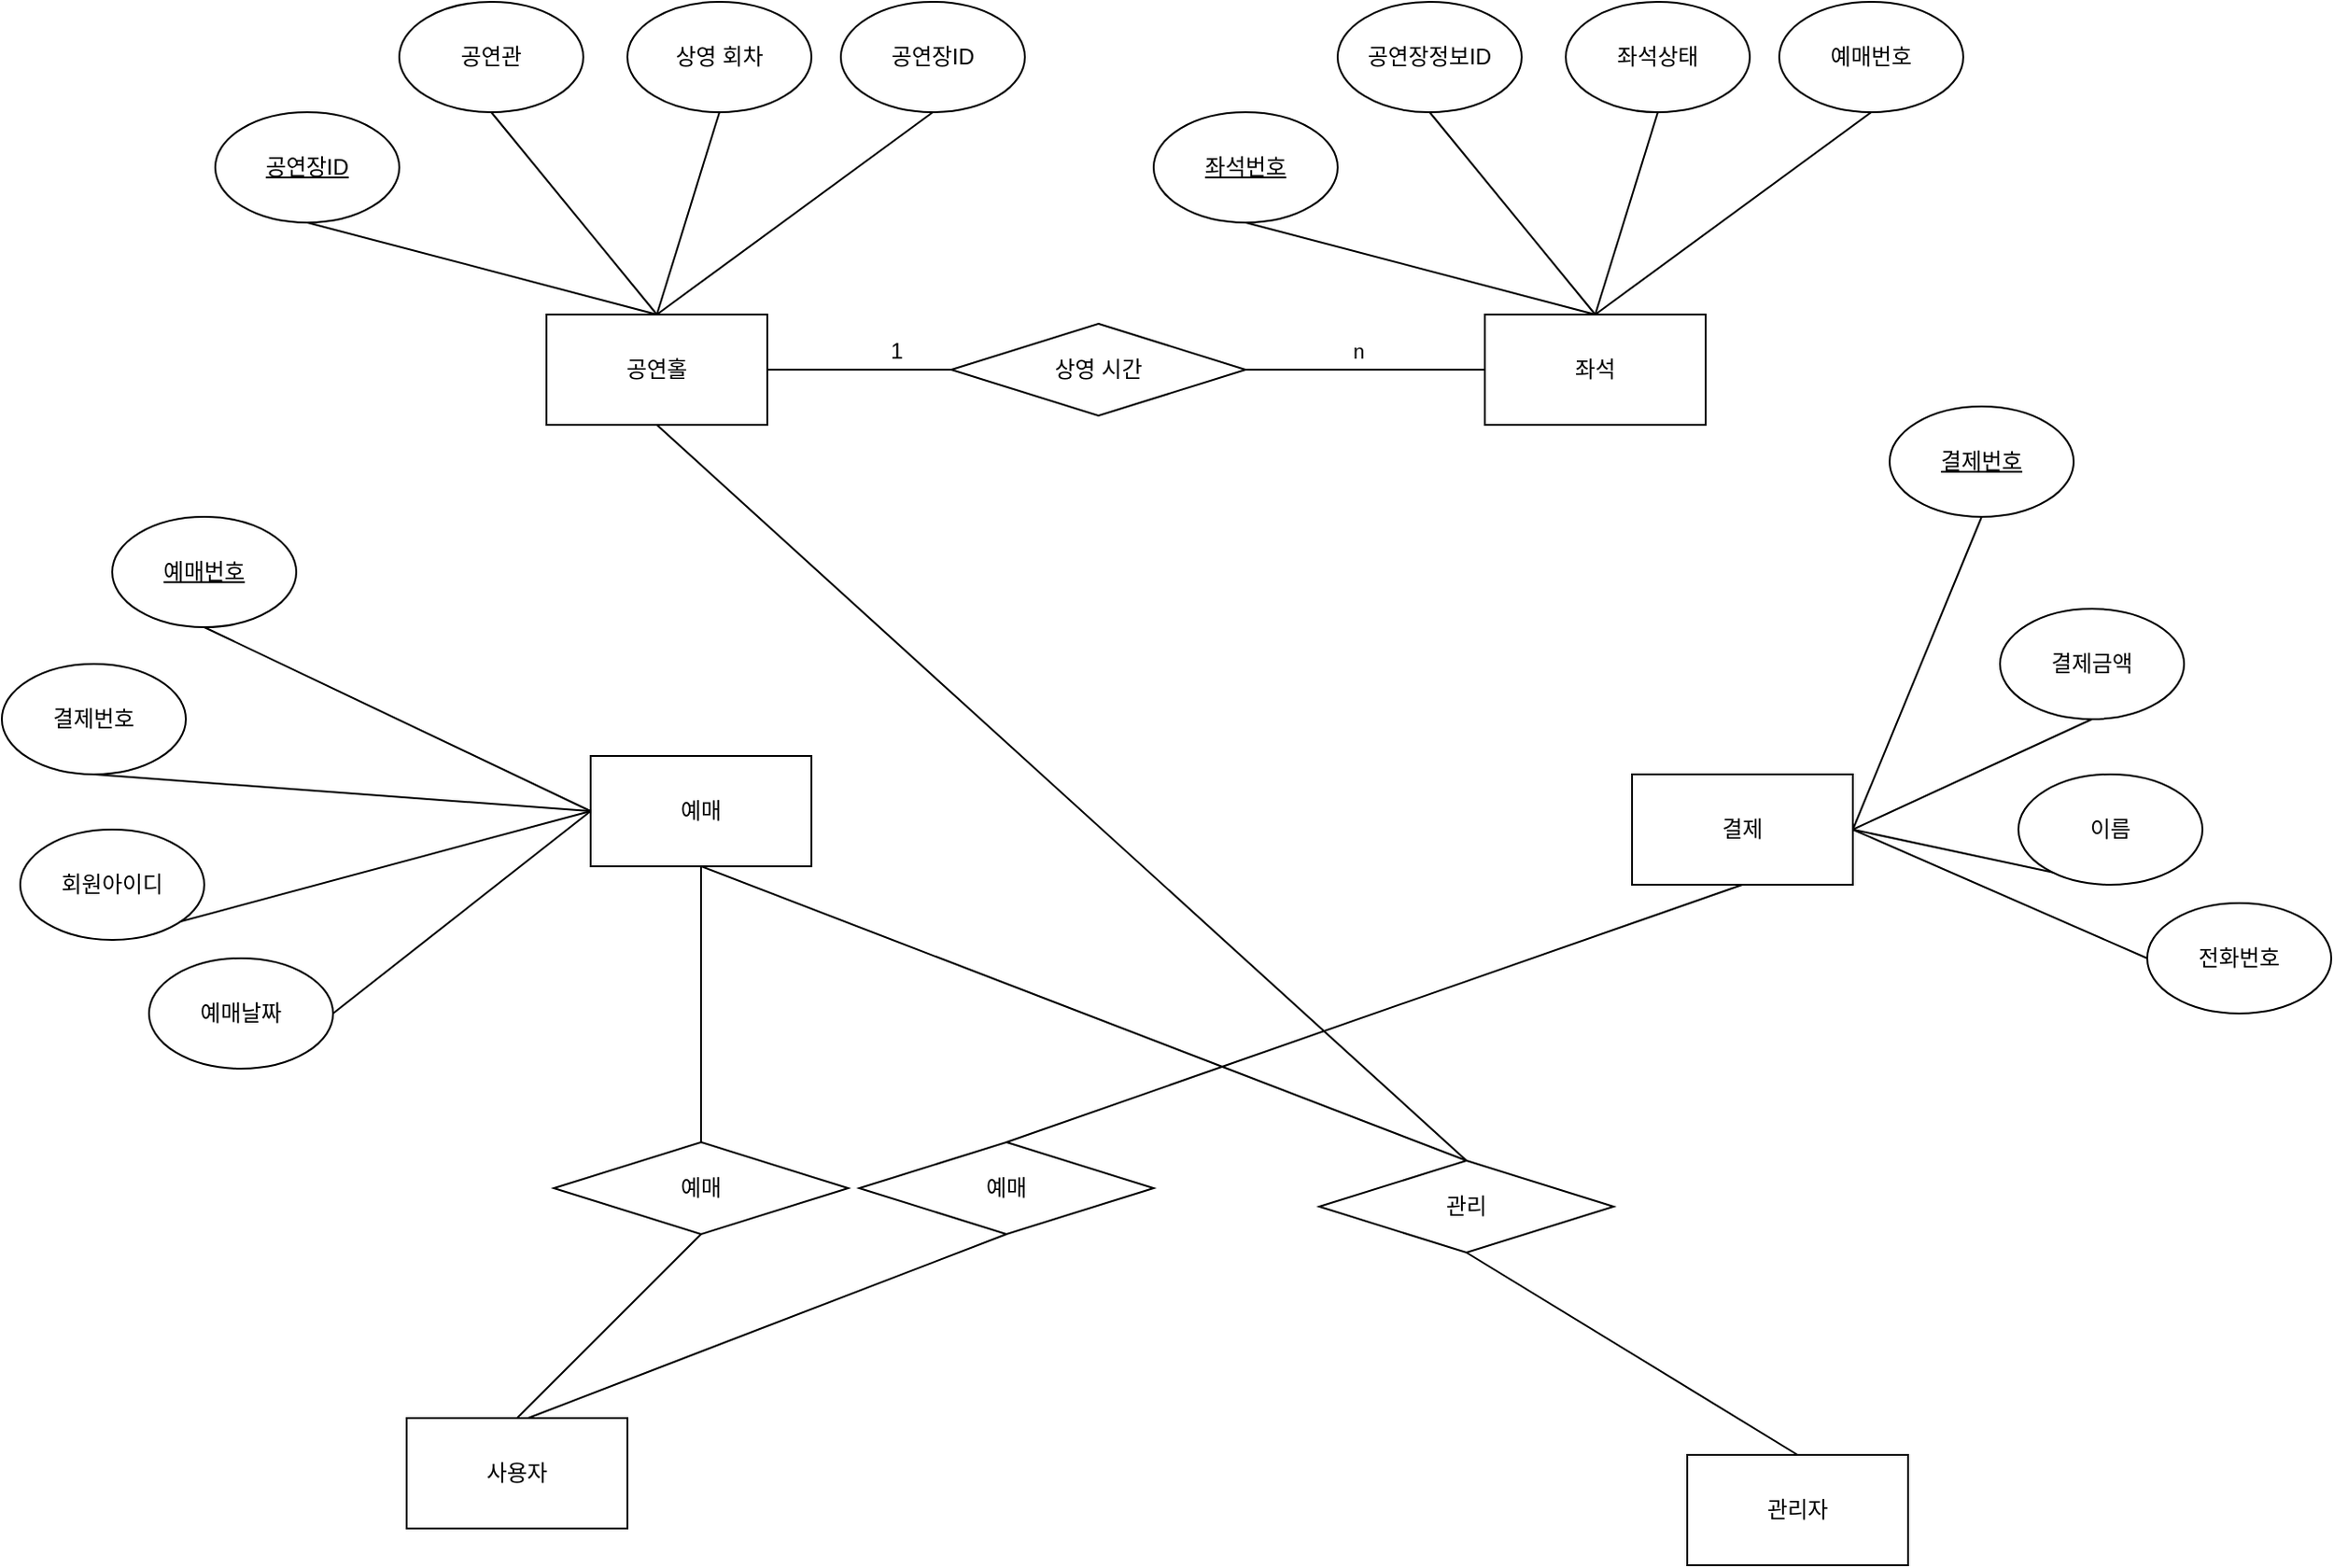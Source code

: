 <mxfile version="21.0.6" type="device"><diagram name="페이지-1" id="c51uTDBn1GBcWXDLXXov"><mxGraphModel dx="1050" dy="573" grid="1" gridSize="10" guides="1" tooltips="1" connect="1" arrows="1" fold="1" page="1" pageScale="1" pageWidth="827" pageHeight="1169" math="0" shadow="0"><root><mxCell id="0"/><mxCell id="1" parent="0"/><mxCell id="e245ka6OgNEbkDZHoFYK-1" value="공연홀" style="rounded=0;whiteSpace=wrap;html=1;" parent="1" vertex="1"><mxGeometry x="320" y="200" width="120" height="60" as="geometry"/></mxCell><mxCell id="e245ka6OgNEbkDZHoFYK-2" value="" style="endArrow=none;html=1;rounded=0;exitX=0.5;exitY=0;exitDx=0;exitDy=0;entryX=0.5;entryY=1;entryDx=0;entryDy=0;" parent="1" source="e245ka6OgNEbkDZHoFYK-1" target="e245ka6OgNEbkDZHoFYK-7" edge="1"><mxGeometry width="50" height="50" relative="1" as="geometry"><mxPoint x="410" y="130" as="sourcePoint"/><mxPoint x="490" y="150" as="targetPoint"/></mxGeometry></mxCell><mxCell id="e245ka6OgNEbkDZHoFYK-3" value="" style="endArrow=none;html=1;rounded=0;exitX=0.5;exitY=1;exitDx=0;exitDy=0;" parent="1" source="e245ka6OgNEbkDZHoFYK-6" edge="1"><mxGeometry width="50" height="50" relative="1" as="geometry"><mxPoint x="380" y="160" as="sourcePoint"/><mxPoint x="380" y="200" as="targetPoint"/></mxGeometry></mxCell><mxCell id="e245ka6OgNEbkDZHoFYK-4" value="" style="endArrow=none;html=1;rounded=0;exitX=0.5;exitY=1;exitDx=0;exitDy=0;" parent="1" source="e245ka6OgNEbkDZHoFYK-8" edge="1"><mxGeometry width="50" height="50" relative="1" as="geometry"><mxPoint x="210" y="140" as="sourcePoint"/><mxPoint x="380" y="200" as="targetPoint"/></mxGeometry></mxCell><mxCell id="e245ka6OgNEbkDZHoFYK-6" value="공연관" style="ellipse;whiteSpace=wrap;html=1;" parent="1" vertex="1"><mxGeometry x="240" y="30" width="100" height="60" as="geometry"/></mxCell><mxCell id="e245ka6OgNEbkDZHoFYK-7" value="상영 회차" style="ellipse;whiteSpace=wrap;html=1;" parent="1" vertex="1"><mxGeometry x="364" y="30" width="100" height="60" as="geometry"/></mxCell><mxCell id="e245ka6OgNEbkDZHoFYK-8" value="&lt;u&gt;공연장ID&lt;/u&gt;" style="ellipse;whiteSpace=wrap;html=1;" parent="1" vertex="1"><mxGeometry x="140" y="90" width="100" height="60" as="geometry"/></mxCell><mxCell id="e245ka6OgNEbkDZHoFYK-10" value="공연장ID" style="ellipse;whiteSpace=wrap;html=1;" parent="1" vertex="1"><mxGeometry x="480" y="30" width="100" height="60" as="geometry"/></mxCell><mxCell id="e245ka6OgNEbkDZHoFYK-11" value="" style="endArrow=none;html=1;rounded=0;exitX=0.5;exitY=0;exitDx=0;exitDy=0;entryX=0.5;entryY=1;entryDx=0;entryDy=0;" parent="1" source="e245ka6OgNEbkDZHoFYK-1" target="e245ka6OgNEbkDZHoFYK-10" edge="1"><mxGeometry width="50" height="50" relative="1" as="geometry"><mxPoint x="390" y="210" as="sourcePoint"/><mxPoint x="424" y="100" as="targetPoint"/></mxGeometry></mxCell><mxCell id="e245ka6OgNEbkDZHoFYK-12" value="좌석" style="rounded=0;whiteSpace=wrap;html=1;" parent="1" vertex="1"><mxGeometry x="830" y="200" width="120" height="60" as="geometry"/></mxCell><mxCell id="e245ka6OgNEbkDZHoFYK-13" value="" style="endArrow=none;html=1;rounded=0;exitX=0.5;exitY=0;exitDx=0;exitDy=0;entryX=0.5;entryY=1;entryDx=0;entryDy=0;" parent="1" source="e245ka6OgNEbkDZHoFYK-12" target="e245ka6OgNEbkDZHoFYK-17" edge="1"><mxGeometry width="50" height="50" relative="1" as="geometry"><mxPoint x="920" y="130" as="sourcePoint"/><mxPoint x="1000" y="150" as="targetPoint"/></mxGeometry></mxCell><mxCell id="e245ka6OgNEbkDZHoFYK-14" value="" style="endArrow=none;html=1;rounded=0;exitX=0.5;exitY=1;exitDx=0;exitDy=0;" parent="1" source="e245ka6OgNEbkDZHoFYK-16" edge="1"><mxGeometry width="50" height="50" relative="1" as="geometry"><mxPoint x="890" y="160" as="sourcePoint"/><mxPoint x="890" y="200" as="targetPoint"/></mxGeometry></mxCell><mxCell id="e245ka6OgNEbkDZHoFYK-15" value="" style="endArrow=none;html=1;rounded=0;exitX=0.5;exitY=1;exitDx=0;exitDy=0;" parent="1" source="e245ka6OgNEbkDZHoFYK-18" edge="1"><mxGeometry width="50" height="50" relative="1" as="geometry"><mxPoint x="720" y="140" as="sourcePoint"/><mxPoint x="890" y="200" as="targetPoint"/></mxGeometry></mxCell><mxCell id="e245ka6OgNEbkDZHoFYK-16" value="공연장정보ID" style="ellipse;whiteSpace=wrap;html=1;" parent="1" vertex="1"><mxGeometry x="750" y="30" width="100" height="60" as="geometry"/></mxCell><mxCell id="e245ka6OgNEbkDZHoFYK-17" value="좌석상태" style="ellipse;whiteSpace=wrap;html=1;" parent="1" vertex="1"><mxGeometry x="874" y="30" width="100" height="60" as="geometry"/></mxCell><mxCell id="e245ka6OgNEbkDZHoFYK-18" value="&lt;u&gt;좌석번호&lt;/u&gt;" style="ellipse;whiteSpace=wrap;html=1;" parent="1" vertex="1"><mxGeometry x="650" y="90" width="100" height="60" as="geometry"/></mxCell><mxCell id="e245ka6OgNEbkDZHoFYK-19" value="예매번호" style="ellipse;whiteSpace=wrap;html=1;" parent="1" vertex="1"><mxGeometry x="990" y="30" width="100" height="60" as="geometry"/></mxCell><mxCell id="e245ka6OgNEbkDZHoFYK-20" value="" style="endArrow=none;html=1;rounded=0;exitX=0.5;exitY=0;exitDx=0;exitDy=0;entryX=0.5;entryY=1;entryDx=0;entryDy=0;" parent="1" source="e245ka6OgNEbkDZHoFYK-12" target="e245ka6OgNEbkDZHoFYK-19" edge="1"><mxGeometry width="50" height="50" relative="1" as="geometry"><mxPoint x="900" y="210" as="sourcePoint"/><mxPoint x="934" y="100" as="targetPoint"/></mxGeometry></mxCell><mxCell id="e245ka6OgNEbkDZHoFYK-21" value="예매" style="rounded=0;whiteSpace=wrap;html=1;" parent="1" vertex="1"><mxGeometry x="344" y="440" width="120" height="60" as="geometry"/></mxCell><mxCell id="e245ka6OgNEbkDZHoFYK-22" value="" style="endArrow=none;html=1;rounded=0;entryX=0.5;entryY=1;entryDx=0;entryDy=0;" parent="1" target="e245ka6OgNEbkDZHoFYK-26" edge="1"><mxGeometry width="50" height="50" relative="1" as="geometry"><mxPoint x="344" y="470" as="sourcePoint"/><mxPoint x="288" y="450" as="targetPoint"/></mxGeometry></mxCell><mxCell id="e245ka6OgNEbkDZHoFYK-23" value="" style="endArrow=none;html=1;rounded=0;exitX=0.5;exitY=1;exitDx=0;exitDy=0;" parent="1" source="e245ka6OgNEbkDZHoFYK-25" edge="1"><mxGeometry width="50" height="50" relative="1" as="geometry"><mxPoint x="178" y="460" as="sourcePoint"/><mxPoint x="344" y="470" as="targetPoint"/></mxGeometry></mxCell><mxCell id="e245ka6OgNEbkDZHoFYK-25" value="회원아이디" style="ellipse;whiteSpace=wrap;html=1;" parent="1" vertex="1"><mxGeometry x="34" y="480" width="100" height="60" as="geometry"/></mxCell><mxCell id="e245ka6OgNEbkDZHoFYK-26" value="결제번호" style="ellipse;whiteSpace=wrap;html=1;" parent="1" vertex="1"><mxGeometry x="24" y="390" width="100" height="60" as="geometry"/></mxCell><mxCell id="e245ka6OgNEbkDZHoFYK-27" value="예매날짜" style="ellipse;whiteSpace=wrap;html=1;" parent="1" vertex="1"><mxGeometry x="104" y="550" width="100" height="60" as="geometry"/></mxCell><mxCell id="e245ka6OgNEbkDZHoFYK-28" value="&lt;u&gt;예매번호&lt;/u&gt;" style="ellipse;whiteSpace=wrap;html=1;" parent="1" vertex="1"><mxGeometry x="84" y="310" width="100" height="60" as="geometry"/></mxCell><mxCell id="e245ka6OgNEbkDZHoFYK-29" value="" style="endArrow=none;html=1;rounded=0;exitX=0;exitY=0.5;exitDx=0;exitDy=0;entryX=0.5;entryY=1;entryDx=0;entryDy=0;" parent="1" source="e245ka6OgNEbkDZHoFYK-21" target="e245ka6OgNEbkDZHoFYK-28" edge="1"><mxGeometry width="50" height="50" relative="1" as="geometry"><mxPoint x="178" y="500" as="sourcePoint"/><mxPoint x="222" y="400" as="targetPoint"/></mxGeometry></mxCell><mxCell id="e245ka6OgNEbkDZHoFYK-30" value="" style="endArrow=none;html=1;rounded=0;exitX=1;exitY=0.5;exitDx=0;exitDy=0;entryX=0;entryY=0.5;entryDx=0;entryDy=0;" parent="1" source="e245ka6OgNEbkDZHoFYK-27" target="e245ka6OgNEbkDZHoFYK-21" edge="1"><mxGeometry width="50" height="50" relative="1" as="geometry"><mxPoint x="194" y="370" as="sourcePoint"/><mxPoint x="284" y="480" as="targetPoint"/></mxGeometry></mxCell><mxCell id="e245ka6OgNEbkDZHoFYK-32" value="결제" style="rounded=0;whiteSpace=wrap;html=1;" parent="1" vertex="1"><mxGeometry x="910" y="450" width="120" height="60" as="geometry"/></mxCell><mxCell id="e245ka6OgNEbkDZHoFYK-33" value="" style="endArrow=none;html=1;rounded=0;entryX=0.5;entryY=1;entryDx=0;entryDy=0;" parent="1" target="e245ka6OgNEbkDZHoFYK-36" edge="1"><mxGeometry width="50" height="50" relative="1" as="geometry"><mxPoint x="1030" y="480" as="sourcePoint"/><mxPoint x="1374" y="420" as="targetPoint"/></mxGeometry></mxCell><mxCell id="e245ka6OgNEbkDZHoFYK-34" value="" style="endArrow=none;html=1;rounded=0;exitX=0.5;exitY=1;exitDx=0;exitDy=0;" parent="1" source="e245ka6OgNEbkDZHoFYK-35" edge="1"><mxGeometry width="50" height="50" relative="1" as="geometry"><mxPoint x="1264" y="430" as="sourcePoint"/><mxPoint x="1030" y="480" as="targetPoint"/></mxGeometry></mxCell><mxCell id="e245ka6OgNEbkDZHoFYK-35" value="이름" style="ellipse;whiteSpace=wrap;html=1;" parent="1" vertex="1"><mxGeometry x="1120" y="450" width="100" height="60" as="geometry"/></mxCell><mxCell id="e245ka6OgNEbkDZHoFYK-36" value="결제금액" style="ellipse;whiteSpace=wrap;html=1;" parent="1" vertex="1"><mxGeometry x="1110" y="360" width="100" height="60" as="geometry"/></mxCell><mxCell id="e245ka6OgNEbkDZHoFYK-37" value="전화번호" style="ellipse;whiteSpace=wrap;html=1;" parent="1" vertex="1"><mxGeometry x="1190" y="520" width="100" height="60" as="geometry"/></mxCell><mxCell id="e245ka6OgNEbkDZHoFYK-38" value="&lt;u&gt;결제번호&lt;/u&gt;" style="ellipse;whiteSpace=wrap;html=1;" parent="1" vertex="1"><mxGeometry x="1050" y="250" width="100" height="60" as="geometry"/></mxCell><mxCell id="e245ka6OgNEbkDZHoFYK-39" value="" style="endArrow=none;html=1;rounded=0;entryX=0.5;entryY=1;entryDx=0;entryDy=0;" parent="1" target="e245ka6OgNEbkDZHoFYK-38" edge="1"><mxGeometry width="50" height="50" relative="1" as="geometry"><mxPoint x="1030" y="480" as="sourcePoint"/><mxPoint x="1308" y="370" as="targetPoint"/></mxGeometry></mxCell><mxCell id="e245ka6OgNEbkDZHoFYK-40" value="" style="endArrow=none;html=1;rounded=0;exitX=0;exitY=0.5;exitDx=0;exitDy=0;" parent="1" source="e245ka6OgNEbkDZHoFYK-37" edge="1"><mxGeometry width="50" height="50" relative="1" as="geometry"><mxPoint x="1280" y="340" as="sourcePoint"/><mxPoint x="1030" y="480" as="targetPoint"/></mxGeometry></mxCell><mxCell id="cAhJ5CstlPpZVXsi1Y2r-1" value="상영 시간" style="rhombus;whiteSpace=wrap;html=1;" parent="1" vertex="1"><mxGeometry x="540" y="205" width="160" height="50" as="geometry"/></mxCell><mxCell id="cAhJ5CstlPpZVXsi1Y2r-3" value="" style="endArrow=none;html=1;rounded=0;entryX=1;entryY=0.5;entryDx=0;entryDy=0;exitX=0;exitY=0.5;exitDx=0;exitDy=0;" parent="1" source="cAhJ5CstlPpZVXsi1Y2r-1" target="e245ka6OgNEbkDZHoFYK-1" edge="1"><mxGeometry width="50" height="50" relative="1" as="geometry"><mxPoint x="840" y="240" as="sourcePoint"/><mxPoint x="710" y="240" as="targetPoint"/></mxGeometry></mxCell><mxCell id="cAhJ5CstlPpZVXsi1Y2r-4" value="사용자" style="rounded=0;whiteSpace=wrap;html=1;" parent="1" vertex="1"><mxGeometry x="244" y="800" width="120" height="60" as="geometry"/></mxCell><mxCell id="cAhJ5CstlPpZVXsi1Y2r-5" value="예매" style="rhombus;whiteSpace=wrap;html=1;" parent="1" vertex="1"><mxGeometry x="324" y="650" width="160" height="50" as="geometry"/></mxCell><mxCell id="cAhJ5CstlPpZVXsi1Y2r-7" value="1" style="text;html=1;align=center;verticalAlign=middle;resizable=0;points=[];autosize=1;strokeColor=none;fillColor=none;" parent="1" vertex="1"><mxGeometry x="495" y="205" width="30" height="30" as="geometry"/></mxCell><mxCell id="cAhJ5CstlPpZVXsi1Y2r-9" value="" style="endArrow=none;html=1;rounded=0;entryX=1;entryY=0.5;entryDx=0;entryDy=0;exitX=0;exitY=0.5;exitDx=0;exitDy=0;" parent="1" source="e245ka6OgNEbkDZHoFYK-12" target="cAhJ5CstlPpZVXsi1Y2r-1" edge="1"><mxGeometry width="50" height="50" relative="1" as="geometry"><mxPoint x="500" y="560" as="sourcePoint"/><mxPoint x="550" y="510" as="targetPoint"/></mxGeometry></mxCell><mxCell id="cAhJ5CstlPpZVXsi1Y2r-10" value="n" style="edgeLabel;html=1;align=center;verticalAlign=middle;resizable=0;points=[];" parent="cAhJ5CstlPpZVXsi1Y2r-9" vertex="1" connectable="0"><mxGeometry x="-0.503" y="2" relative="1" as="geometry"><mxPoint x="-37" y="-12" as="offset"/></mxGeometry></mxCell><mxCell id="cAhJ5CstlPpZVXsi1Y2r-11" value="" style="endArrow=none;html=1;rounded=0;entryX=0.5;entryY=1;entryDx=0;entryDy=0;exitX=0.5;exitY=0;exitDx=0;exitDy=0;" parent="1" source="cAhJ5CstlPpZVXsi1Y2r-5" target="e245ka6OgNEbkDZHoFYK-21" edge="1"><mxGeometry width="50" height="50" relative="1" as="geometry"><mxPoint x="500" y="560" as="sourcePoint"/><mxPoint x="550" y="510" as="targetPoint"/></mxGeometry></mxCell><mxCell id="cAhJ5CstlPpZVXsi1Y2r-13" value="" style="endArrow=none;html=1;rounded=0;entryX=0.5;entryY=1;entryDx=0;entryDy=0;exitX=0.5;exitY=0;exitDx=0;exitDy=0;" parent="1" source="cAhJ5CstlPpZVXsi1Y2r-4" target="cAhJ5CstlPpZVXsi1Y2r-5" edge="1"><mxGeometry width="50" height="50" relative="1" as="geometry"><mxPoint x="414" y="660" as="sourcePoint"/><mxPoint x="414" y="510" as="targetPoint"/></mxGeometry></mxCell><mxCell id="cAhJ5CstlPpZVXsi1Y2r-17" value="예매" style="rhombus;whiteSpace=wrap;html=1;" parent="1" vertex="1"><mxGeometry x="490" y="650" width="160" height="50" as="geometry"/></mxCell><mxCell id="cAhJ5CstlPpZVXsi1Y2r-18" value="" style="endArrow=none;html=1;rounded=0;entryX=0.5;entryY=1;entryDx=0;entryDy=0;exitX=0.5;exitY=0;exitDx=0;exitDy=0;" parent="1" source="cAhJ5CstlPpZVXsi1Y2r-17" target="e245ka6OgNEbkDZHoFYK-32" edge="1"><mxGeometry width="50" height="50" relative="1" as="geometry"><mxPoint x="666" y="560" as="sourcePoint"/><mxPoint x="570" y="500" as="targetPoint"/></mxGeometry></mxCell><mxCell id="cAhJ5CstlPpZVXsi1Y2r-19" value="" style="endArrow=none;html=1;rounded=0;entryX=0.5;entryY=1;entryDx=0;entryDy=0;" parent="1" target="cAhJ5CstlPpZVXsi1Y2r-17" edge="1"><mxGeometry width="50" height="50" relative="1" as="geometry"><mxPoint x="310" y="800" as="sourcePoint"/><mxPoint x="580" y="510" as="targetPoint"/></mxGeometry></mxCell><mxCell id="cAhJ5CstlPpZVXsi1Y2r-20" value="관리자" style="rounded=0;whiteSpace=wrap;html=1;" parent="1" vertex="1"><mxGeometry x="940" y="820" width="120" height="60" as="geometry"/></mxCell><mxCell id="cAhJ5CstlPpZVXsi1Y2r-21" value="관리" style="rhombus;whiteSpace=wrap;html=1;" parent="1" vertex="1"><mxGeometry x="740" y="660" width="160" height="50" as="geometry"/></mxCell><mxCell id="cAhJ5CstlPpZVXsi1Y2r-22" value="" style="endArrow=none;html=1;rounded=0;exitX=0.5;exitY=0;exitDx=0;exitDy=0;entryX=0.5;entryY=1;entryDx=0;entryDy=0;" parent="1" source="cAhJ5CstlPpZVXsi1Y2r-21" target="e245ka6OgNEbkDZHoFYK-21" edge="1"><mxGeometry width="50" height="50" relative="1" as="geometry"><mxPoint x="916" y="570" as="sourcePoint"/><mxPoint x="400" y="500" as="targetPoint"/></mxGeometry></mxCell><mxCell id="cAhJ5CstlPpZVXsi1Y2r-23" value="" style="endArrow=none;html=1;rounded=0;entryX=0.5;entryY=1;entryDx=0;entryDy=0;exitX=0.5;exitY=0;exitDx=0;exitDy=0;" parent="1" source="cAhJ5CstlPpZVXsi1Y2r-20" target="cAhJ5CstlPpZVXsi1Y2r-21" edge="1"><mxGeometry width="50" height="50" relative="1" as="geometry"><mxPoint x="830" y="670" as="sourcePoint"/><mxPoint x="830" y="520" as="targetPoint"/></mxGeometry></mxCell><mxCell id="cAhJ5CstlPpZVXsi1Y2r-24" value="" style="endArrow=none;html=1;rounded=0;exitX=0.5;exitY=0;exitDx=0;exitDy=0;entryX=0.5;entryY=1;entryDx=0;entryDy=0;" parent="1" source="cAhJ5CstlPpZVXsi1Y2r-21" target="e245ka6OgNEbkDZHoFYK-1" edge="1"><mxGeometry width="50" height="50" relative="1" as="geometry"><mxPoint x="830" y="670" as="sourcePoint"/><mxPoint x="414" y="510" as="targetPoint"/></mxGeometry></mxCell></root></mxGraphModel></diagram></mxfile>